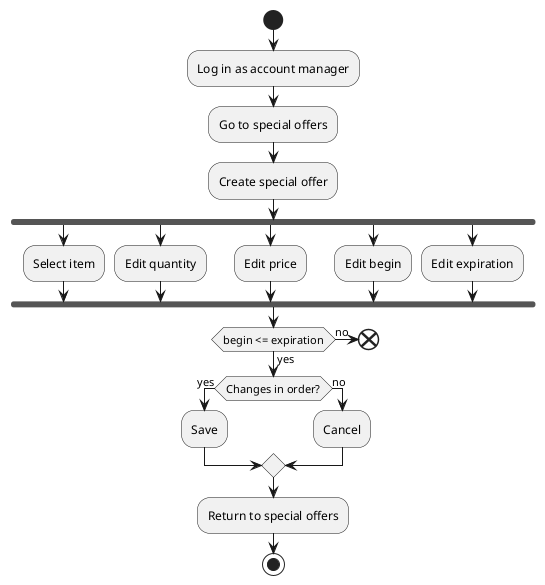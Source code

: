 @startuml
'https://plantuml.com/activity-diagram-beta

start
:Log in as account manager;
:Go to special offers;
:Create special offer;
fork
    :Select item;
fork again
    :Edit quantity;
fork again
    :Edit price;
fork again
    :Edit begin;
fork again
    :Edit expiration;
end fork
if(begin <= expiration) then (yes)
    if (Changes in order?) then (yes)
        :Save;
    else (no)
        :Cancel;
    endif
    :Return to special offers;
    stop
else (no)
    end

@enduml
